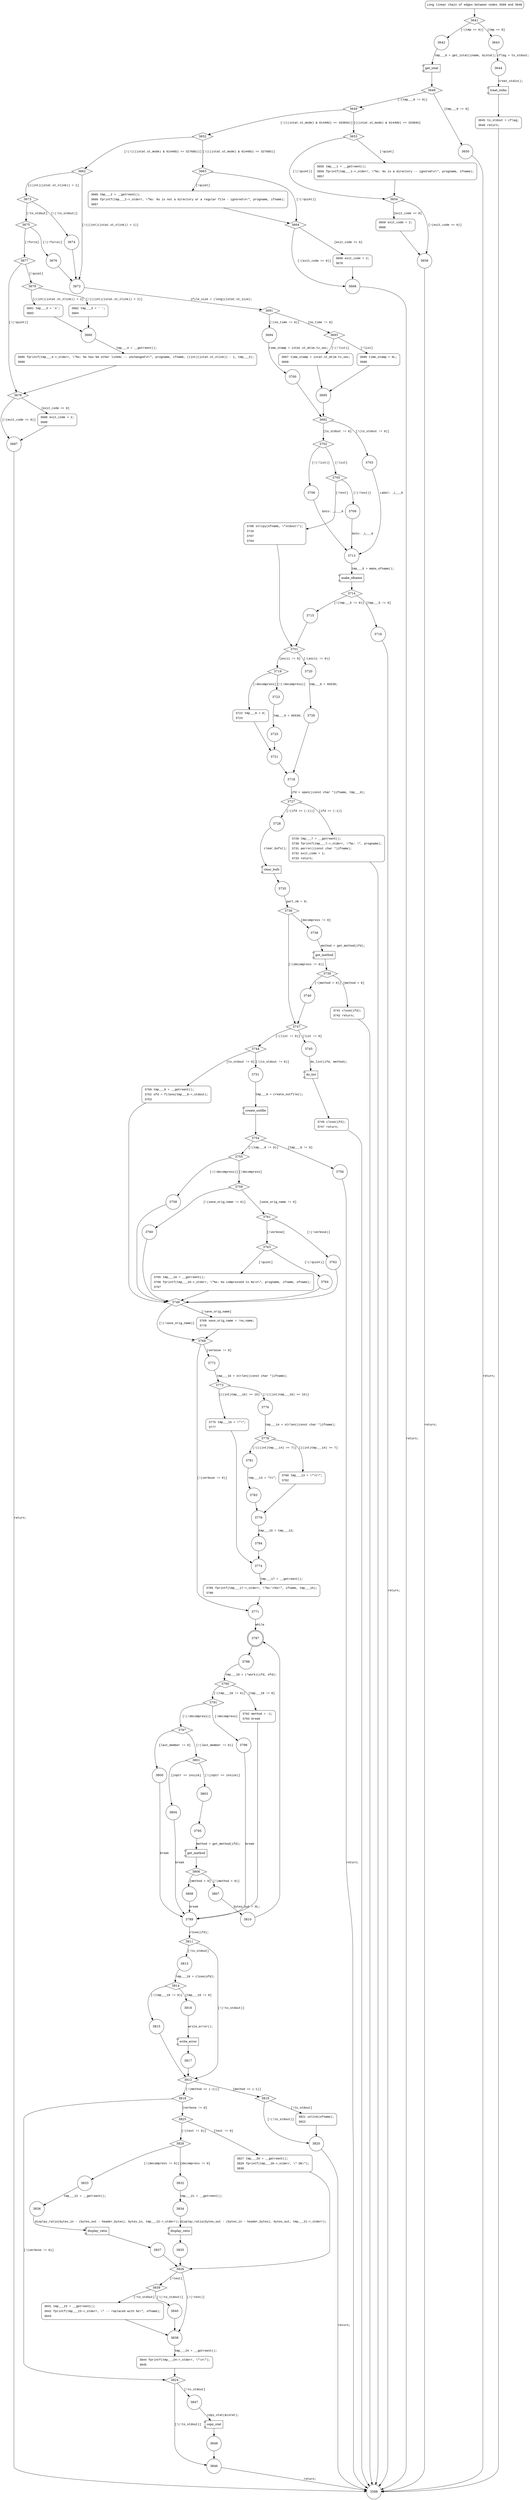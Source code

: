 digraph treat_file {
3641 [shape="diamond"]
3642 [shape="circle"]
3643 [shape="circle"]
3644 [shape="circle"]
3645 [shape="circle"]
3648 [shape="diamond"]
3649 [shape="diamond"]
3650 [shape="circle"]
3652 [shape="diamond"]
3653 [shape="diamond"]
3654 [shape="diamond"]
3655 [shape="circle"]
3658 [shape="circle"]
3659 [shape="circle"]
3588 [shape="circle"]
3662 [shape="diamond"]
3663 [shape="diamond"]
3664 [shape="diamond"]
3665 [shape="circle"]
3668 [shape="circle"]
3669 [shape="circle"]
3672 [shape="circle"]
3673 [shape="diamond"]
3674 [shape="circle"]
3675 [shape="diamond"]
3676 [shape="circle"]
3677 [shape="diamond"]
3678 [shape="diamond"]
3679 [shape="diamond"]
3682 [shape="circle"]
3681 [shape="circle"]
3680 [shape="circle"]
3685 [shape="circle"]
3687 [shape="circle"]
3688 [shape="circle"]
3691 [shape="diamond"]
3694 [shape="circle"]
3693 [shape="diamond"]
3697 [shape="circle"]
3696 [shape="circle"]
3695 [shape="circle"]
3692 [shape="diamond"]
3703 [shape="circle"]
3702 [shape="diamond"]
3706 [shape="circle"]
3705 [shape="diamond"]
3709 [shape="circle"]
3708 [shape="circle"]
3701 [shape="diamond"]
3720 [shape="circle"]
3719 [shape="diamond"]
3723 [shape="circle"]
3722 [shape="circle"]
3721 [shape="circle"]
3718 [shape="circle"]
3727 [shape="diamond"]
3728 [shape="circle"]
3729 [shape="circle"]
3735 [shape="circle"]
3736 [shape="diamond"]
3737 [shape="diamond"]
3738 [shape="circle"]
3739 [shape="diamond"]
3740 [shape="circle"]
3741 [shape="circle"]
3744 [shape="diamond"]
3745 [shape="circle"]
3746 [shape="circle"]
3751 [shape="circle"]
3750 [shape="circle"]
3749 [shape="diamond"]
3768 [shape="diamond"]
3769 [shape="circle"]
3771 [shape="circle"]
3772 [shape="circle"]
3773 [shape="diamond"]
3776 [shape="circle"]
3775 [shape="circle"]
3774 [shape="circle"]
3785 [shape="circle"]
3787 [shape="doublecircle"]
3788 [shape="circle"]
3790 [shape="diamond"]
3791 [shape="diamond"]
3792 [shape="circle"]
3789 [shape="circle"]
3811 [shape="diamond"]
3812 [shape="diamond"]
3813 [shape="circle"]
3814 [shape="diamond"]
3815 [shape="circle"]
3816 [shape="circle"]
3817 [shape="circle"]
3818 [shape="diamond"]
3819 [shape="diamond"]
3820 [shape="circle"]
3821 [shape="circle"]
3824 [shape="diamond"]
3825 [shape="diamond"]
3828 [shape="diamond"]
3827 [shape="circle"]
3826 [shape="diamond"]
3838 [shape="circle"]
3839 [shape="diamond"]
3840 [shape="circle"]
3841 [shape="circle"]
3844 [shape="circle"]
3846 [shape="circle"]
3847 [shape="circle"]
3848 [shape="circle"]
3833 [shape="circle"]
3832 [shape="circle"]
3834 [shape="circle"]
3835 [shape="circle"]
3836 [shape="circle"]
3837 [shape="circle"]
3797 [shape="diamond"]
3796 [shape="circle"]
3801 [shape="diamond"]
3800 [shape="circle"]
3803 [shape="circle"]
3804 [shape="circle"]
3795 [shape="circle"]
3806 [shape="diamond"]
3807 [shape="circle"]
3808 [shape="circle"]
3810 [shape="circle"]
3778 [shape="diamond"]
3781 [shape="circle"]
3780 [shape="circle"]
3779 [shape="circle"]
3784 [shape="circle"]
3783 [shape="circle"]
3754 [shape="diamond"]
3755 [shape="diamond"]
3756 [shape="circle"]
3758 [shape="circle"]
3759 [shape="diamond"]
3760 [shape="circle"]
3761 [shape="diamond"]
3762 [shape="circle"]
3763 [shape="diamond"]
3764 [shape="circle"]
3765 [shape="circle"]
3725 [shape="circle"]
3726 [shape="circle"]
3713 [shape="circle"]
3714 [shape="diamond"]
3715 [shape="circle"]
3716 [shape="circle"]
3700 [shape="circle"]
3589 [style="filled,bold" penwidth="1" fillcolor="white" fontname="Courier New" shape="Mrecord" label="Long linear chain of edges between nodes 3589 and 3640"]
3589 -> 3641[label=""]
3645 [style="filled,bold" penwidth="1" fillcolor="white" fontname="Courier New" shape="Mrecord" label=<<table border="0" cellborder="0" cellpadding="3" bgcolor="white"><tr><td align="right">3645</td><td align="left">to_stdout = cflag;</td></tr><tr><td align="right">3646</td><td align="left">return;</td></tr></table>>]
3645 -> 3588[label=""]
3655 [style="filled,bold" penwidth="1" fillcolor="white" fontname="Courier New" shape="Mrecord" label=<<table border="0" cellborder="0" cellpadding="3" bgcolor="white"><tr><td align="right">3655</td><td align="left">tmp___1 = __getreent();</td></tr><tr><td align="right">3656</td><td align="left">fprintf(tmp___1-&gt;_stderr, \"%s: %s is a directory -- ignored\n\", progname, ifname);</td></tr><tr><td align="right">3657</td><td align="left"></td></tr></table>>]
3655 -> 3654[label=""]
3659 [style="filled,bold" penwidth="1" fillcolor="white" fontname="Courier New" shape="Mrecord" label=<<table border="0" cellborder="0" cellpadding="3" bgcolor="white"><tr><td align="right">3659</td><td align="left">exit_code = 2;</td></tr><tr><td align="right">3660</td><td align="left"></td></tr></table>>]
3659 -> 3658[label=""]
3665 [style="filled,bold" penwidth="1" fillcolor="white" fontname="Courier New" shape="Mrecord" label=<<table border="0" cellborder="0" cellpadding="3" bgcolor="white"><tr><td align="right">3665</td><td align="left">tmp___2 = __getreent();</td></tr><tr><td align="right">3666</td><td align="left">fprintf(tmp___2-&gt;_stderr, \"%s: %s is not a directory or a regular file - ignored\n\", progname, ifname);</td></tr><tr><td align="right">3667</td><td align="left"></td></tr></table>>]
3665 -> 3664[label=""]
3669 [style="filled,bold" penwidth="1" fillcolor="white" fontname="Courier New" shape="Mrecord" label=<<table border="0" cellborder="0" cellpadding="3" bgcolor="white"><tr><td align="right">3669</td><td align="left">exit_code = 2;</td></tr><tr><td align="right">3670</td><td align="left"></td></tr></table>>]
3669 -> 3668[label=""]
3681 [style="filled,bold" penwidth="1" fillcolor="white" fontname="Courier New" shape="Mrecord" label=<<table border="0" cellborder="0" cellpadding="3" bgcolor="white"><tr><td align="right">3681</td><td align="left">tmp___3 = 's';</td></tr><tr><td align="right">3683</td><td align="left"></td></tr></table>>]
3681 -> 3680[label=""]
3685 [style="filled,bold" penwidth="1" fillcolor="white" fontname="Courier New" shape="Mrecord" label=<<table border="0" cellborder="0" cellpadding="3" bgcolor="white"><tr><td align="right">3685</td><td align="left">fprintf(tmp___4-&gt;_stderr, \"%s: %s has %d other link%c -- unchanged\n\", progname, ifname, ((int)(istat.st_nlink)) - 1, tmp___3);</td></tr><tr><td align="right">3686</td><td align="left"></td></tr></table>>]
3685 -> 3678[label=""]
3688 [style="filled,bold" penwidth="1" fillcolor="white" fontname="Courier New" shape="Mrecord" label=<<table border="0" cellborder="0" cellpadding="3" bgcolor="white"><tr><td align="right">3688</td><td align="left">exit_code = 2;</td></tr><tr><td align="right">3689</td><td align="left"></td></tr></table>>]
3688 -> 3687[label=""]
3682 [style="filled,bold" penwidth="1" fillcolor="white" fontname="Courier New" shape="Mrecord" label=<<table border="0" cellborder="0" cellpadding="3" bgcolor="white"><tr><td align="right">3682</td><td align="left">tmp___3 = ' ';</td></tr><tr><td align="right">3684</td><td align="left"></td></tr></table>>]
3682 -> 3680[label=""]
3696 [style="filled,bold" penwidth="1" fillcolor="white" fontname="Courier New" shape="Mrecord" label=<<table border="0" cellborder="0" cellpadding="3" bgcolor="white"><tr><td align="right">3696</td><td align="left">time_stamp = 0L;</td></tr><tr><td align="right">3698</td><td align="left"></td></tr></table>>]
3696 -> 3695[label=""]
3708 [style="filled,bold" penwidth="1" fillcolor="white" fontname="Courier New" shape="Mrecord" label=<<table border="0" cellborder="0" cellpadding="3" bgcolor="white"><tr><td align="right">3708</td><td align="left">strcpy(ofname, \"stdout\");</td></tr><tr><td align="right">3710</td><td align="left"></td></tr><tr><td align="right">3707</td><td align="left"></td></tr><tr><td align="right">3704</td><td align="left"></td></tr></table>>]
3708 -> 3701[label=""]
3722 [style="filled,bold" penwidth="1" fillcolor="white" fontname="Courier New" shape="Mrecord" label=<<table border="0" cellborder="0" cellpadding="3" bgcolor="white"><tr><td align="right">3722</td><td align="left">tmp___6 = 0;</td></tr><tr><td align="right">3724</td><td align="left"></td></tr></table>>]
3722 -> 3721[label=""]
3729 [style="filled,bold" penwidth="1" fillcolor="white" fontname="Courier New" shape="Mrecord" label=<<table border="0" cellborder="0" cellpadding="3" bgcolor="white"><tr><td align="right">3729</td><td align="left">tmp___7 = __getreent();</td></tr><tr><td align="right">3730</td><td align="left">fprintf(tmp___7-&gt;_stderr, \"%s: \", progname);</td></tr><tr><td align="right">3731</td><td align="left">perror((const char *)ifname);</td></tr><tr><td align="right">3732</td><td align="left">exit_code = 1;</td></tr><tr><td align="right">3733</td><td align="left">return;</td></tr></table>>]
3729 -> 3588[label=""]
3741 [style="filled,bold" penwidth="1" fillcolor="white" fontname="Courier New" shape="Mrecord" label=<<table border="0" cellborder="0" cellpadding="3" bgcolor="white"><tr><td align="right">3741</td><td align="left">close(ifd);</td></tr><tr><td align="right">3742</td><td align="left">return;</td></tr></table>>]
3741 -> 3588[label=""]
3746 [style="filled,bold" penwidth="1" fillcolor="white" fontname="Courier New" shape="Mrecord" label=<<table border="0" cellborder="0" cellpadding="3" bgcolor="white"><tr><td align="right">3746</td><td align="left">close(ifd);</td></tr><tr><td align="right">3747</td><td align="left">return;</td></tr></table>>]
3746 -> 3588[label=""]
3750 [style="filled,bold" penwidth="1" fillcolor="white" fontname="Courier New" shape="Mrecord" label=<<table border="0" cellborder="0" cellpadding="3" bgcolor="white"><tr><td align="right">3750</td><td align="left">tmp___8 = __getreent();</td></tr><tr><td align="right">3752</td><td align="left">ofd = fileno(tmp___8-&gt;_stdout);</td></tr><tr><td align="right">3753</td><td align="left"></td></tr></table>>]
3750 -> 3749[label=""]
3769 [style="filled,bold" penwidth="1" fillcolor="white" fontname="Courier New" shape="Mrecord" label=<<table border="0" cellborder="0" cellpadding="3" bgcolor="white"><tr><td align="right">3769</td><td align="left">save_orig_name = !no_name;</td></tr><tr><td align="right">3770</td><td align="left"></td></tr></table>>]
3769 -> 3768[label=""]
3775 [style="filled,bold" penwidth="1" fillcolor="white" fontname="Courier New" shape="Mrecord" label=<<table border="0" cellborder="0" cellpadding="3" bgcolor="white"><tr><td align="right">3775</td><td align="left">tmp___15 = \"\";</td></tr><tr><td align="right">3777</td><td align="left"></td></tr></table>>]
3775 -> 3774[label=""]
3785 [style="filled,bold" penwidth="1" fillcolor="white" fontname="Courier New" shape="Mrecord" label=<<table border="0" cellborder="0" cellpadding="3" bgcolor="white"><tr><td align="right">3785</td><td align="left">fprintf(tmp___17-&gt;_stderr, \"%s:\t%s\", ifname, tmp___15);</td></tr><tr><td align="right">3786</td><td align="left"></td></tr></table>>]
3785 -> 3771[label=""]
3792 [style="filled,bold" penwidth="1" fillcolor="white" fontname="Courier New" shape="Mrecord" label=<<table border="0" cellborder="0" cellpadding="3" bgcolor="white"><tr><td align="right">3792</td><td align="left">method = -1;</td></tr><tr><td align="right">3793</td><td align="left">break</td></tr></table>>]
3792 -> 3789[label=""]
3821 [style="filled,bold" penwidth="1" fillcolor="white" fontname="Courier New" shape="Mrecord" label=<<table border="0" cellborder="0" cellpadding="3" bgcolor="white"><tr><td align="right">3821</td><td align="left">unlink(ofname);</td></tr><tr><td align="right">3822</td><td align="left"></td></tr></table>>]
3821 -> 3820[label=""]
3827 [style="filled,bold" penwidth="1" fillcolor="white" fontname="Courier New" shape="Mrecord" label=<<table border="0" cellborder="0" cellpadding="3" bgcolor="white"><tr><td align="right">3827</td><td align="left">tmp___20 = __getreent();</td></tr><tr><td align="right">3829</td><td align="left">fprintf(tmp___20-&gt;_stderr, \" OK\");</td></tr><tr><td align="right">3830</td><td align="left"></td></tr></table>>]
3827 -> 3826[label=""]
3841 [style="filled,bold" penwidth="1" fillcolor="white" fontname="Courier New" shape="Mrecord" label=<<table border="0" cellborder="0" cellpadding="3" bgcolor="white"><tr><td align="right">3841</td><td align="left">tmp___23 = __getreent();</td></tr><tr><td align="right">3842</td><td align="left">fprintf(tmp___23-&gt;_stderr, \" -- replaced with %s\", ofname);</td></tr><tr><td align="right">3843</td><td align="left"></td></tr></table>>]
3841 -> 3838[label=""]
3844 [style="filled,bold" penwidth="1" fillcolor="white" fontname="Courier New" shape="Mrecord" label=<<table border="0" cellborder="0" cellpadding="3" bgcolor="white"><tr><td align="right">3844</td><td align="left">fprintf(tmp___24-&gt;_stderr, \"\n\");</td></tr><tr><td align="right">3845</td><td align="left"></td></tr></table>>]
3844 -> 3824[label=""]
3780 [style="filled,bold" penwidth="1" fillcolor="white" fontname="Courier New" shape="Mrecord" label=<<table border="0" cellborder="0" cellpadding="3" bgcolor="white"><tr><td align="right">3780</td><td align="left">tmp___13 = \"\t\";</td></tr><tr><td align="right">3782</td><td align="left"></td></tr></table>>]
3780 -> 3779[label=""]
3765 [style="filled,bold" penwidth="1" fillcolor="white" fontname="Courier New" shape="Mrecord" label=<<table border="0" cellborder="0" cellpadding="3" bgcolor="white"><tr><td align="right">3765</td><td align="left">tmp___10 = __getreent();</td></tr><tr><td align="right">3766</td><td align="left">fprintf(tmp___10-&gt;_stderr, \"%s: %s compressed to %s\n\", progname, ifname, ofname);</td></tr><tr><td align="right">3767</td><td align="left"></td></tr></table>>]
3765 -> 3749[label=""]
3697 [style="filled,bold" penwidth="1" fillcolor="white" fontname="Courier New" shape="Mrecord" label=<<table border="0" cellborder="0" cellpadding="3" bgcolor="white"><tr><td align="right">3697</td><td align="left">time_stamp = istat.st_mtim.tv_sec;</td></tr><tr><td align="right">3699</td><td align="left"></td></tr></table>>]
3697 -> 3695[label=""]
3641 -> 3642 [label="[!(tmp == 0)]" fontname="Courier New"]
3641 -> 3643 [label="[tmp == 0]" fontname="Courier New"]
100239 [shape="component" label="treat_stdin"]
3644 -> 100239 [label="treat_stdin();" fontname="Courier New"]
100239 -> 3645 [label="" fontname="Courier New"]
100240 [shape="component" label="get_istat"]
3642 -> 100240 [label="tmp___0 = get_istat(iname, &istat);" fontname="Courier New"]
100240 -> 3648 [label="" fontname="Courier New"]
3648 -> 3649 [label="[!(tmp___0 != 0)]" fontname="Courier New"]
3648 -> 3650 [label="[tmp___0 != 0]" fontname="Courier New"]
3649 -> 3652 [label="[!(((istat.st_mode) & 61440U) == 16384U)]" fontname="Courier New"]
3649 -> 3653 [label="[((istat.st_mode) & 61440U) == 16384U]" fontname="Courier New"]
3653 -> 3654 [label="[!(!quiet)]" fontname="Courier New"]
3653 -> 3655 [label="[!quiet]" fontname="Courier New"]
3654 -> 3658 [label="[!(exit_code == 0)]" fontname="Courier New"]
3654 -> 3659 [label="[exit_code == 0]" fontname="Courier New"]
3658 -> 3588 [label="return;" fontname="Courier New"]
3652 -> 3662 [label="[!(!(((istat.st_mode) & 61440U) == 32768U))]" fontname="Courier New"]
3652 -> 3663 [label="[!(((istat.st_mode) & 61440U) == 32768U)]" fontname="Courier New"]
3663 -> 3664 [label="[!(!quiet)]" fontname="Courier New"]
3663 -> 3665 [label="[!quiet]" fontname="Courier New"]
3664 -> 3668 [label="[!(exit_code == 0)]" fontname="Courier New"]
3664 -> 3669 [label="[exit_code == 0]" fontname="Courier New"]
3668 -> 3588 [label="return;" fontname="Courier New"]
3662 -> 3672 [label="[!(((int)(istat.st_nlink)) > 1)]" fontname="Courier New"]
3662 -> 3673 [label="[((int)(istat.st_nlink)) > 1]" fontname="Courier New"]
3673 -> 3674 [label="[!(!to_stdout)]" fontname="Courier New"]
3673 -> 3675 [label="[!to_stdout]" fontname="Courier New"]
3675 -> 3676 [label="[!(!force)]" fontname="Courier New"]
3675 -> 3677 [label="[!force]" fontname="Courier New"]
3677 -> 3678 [label="[!(!quiet)]" fontname="Courier New"]
3677 -> 3679 [label="[!quiet]" fontname="Courier New"]
3679 -> 3682 [label="[!(((int)(istat.st_nlink)) > 2)]" fontname="Courier New"]
3679 -> 3681 [label="[((int)(istat.st_nlink)) > 2]" fontname="Courier New"]
3680 -> 3685 [label="tmp___4 = __getreent();" fontname="Courier New"]
3678 -> 3687 [label="[!(exit_code == 0)]" fontname="Courier New"]
3678 -> 3688 [label="[exit_code == 0]" fontname="Courier New"]
3687 -> 3588 [label="return;" fontname="Courier New"]
3676 -> 3672 [label="" fontname="Courier New"]
3672 -> 3691 [label="ifile_size = (long)(istat.st_size);" fontname="Courier New"]
3691 -> 3694 [label="[!(no_time != 0)]" fontname="Courier New"]
3691 -> 3693 [label="[no_time != 0]" fontname="Courier New"]
3693 -> 3697 [label="[!(!list)]" fontname="Courier New"]
3693 -> 3696 [label="[!list]" fontname="Courier New"]
3695 -> 3692 [label="" fontname="Courier New"]
3692 -> 3703 [label="[!(to_stdout != 0)]" fontname="Courier New"]
3692 -> 3702 [label="[to_stdout != 0]" fontname="Courier New"]
3702 -> 3706 [label="[!(!list)]" fontname="Courier New"]
3702 -> 3705 [label="[!list]" fontname="Courier New"]
3705 -> 3709 [label="[!(!test)]" fontname="Courier New"]
3705 -> 3708 [label="[!test]" fontname="Courier New"]
3701 -> 3720 [label="[!(ascii != 0)]" fontname="Courier New"]
3701 -> 3719 [label="[ascii != 0]" fontname="Courier New"]
3719 -> 3723 [label="[!(!decompress)]" fontname="Courier New"]
3719 -> 3722 [label="[!decompress]" fontname="Courier New"]
3721 -> 3718 [label="" fontname="Courier New"]
3718 -> 3727 [label="ifd = open((const char *)ifname, tmp___6);" fontname="Courier New"]
3727 -> 3728 [label="[!(ifd == (-1))]" fontname="Courier New"]
3727 -> 3729 [label="[ifd == (-1)]" fontname="Courier New"]
100241 [shape="component" label="clear_bufs"]
3728 -> 100241 [label="clear_bufs();" fontname="Courier New"]
100241 -> 3735 [label="" fontname="Courier New"]
3736 -> 3737 [label="[!(decompress != 0)]" fontname="Courier New"]
3736 -> 3738 [label="[decompress != 0]" fontname="Courier New"]
100242 [shape="component" label="get_method"]
3738 -> 100242 [label="method = get_method(ifd);" fontname="Courier New"]
100242 -> 3739 [label="" fontname="Courier New"]
3739 -> 3740 [label="[!(method < 0)]" fontname="Courier New"]
3739 -> 3741 [label="[method < 0]" fontname="Courier New"]
3740 -> 3737 [label="" fontname="Courier New"]
3737 -> 3744 [label="[!(list != 0)]" fontname="Courier New"]
3737 -> 3745 [label="[list != 0]" fontname="Courier New"]
100243 [shape="component" label="do_list"]
3745 -> 100243 [label="do_list(ifd, method);" fontname="Courier New"]
100243 -> 3746 [label="" fontname="Courier New"]
3744 -> 3751 [label="[!(to_stdout != 0)]" fontname="Courier New"]
3744 -> 3750 [label="[to_stdout != 0]" fontname="Courier New"]
3749 -> 3768 [label="[!(!save_orig_name)]" fontname="Courier New"]
3749 -> 3769 [label="[!save_orig_name]" fontname="Courier New"]
3768 -> 3771 [label="[!(verbose != 0)]" fontname="Courier New"]
3768 -> 3772 [label="[verbose != 0]" fontname="Courier New"]
3773 -> 3776 [label="[!(((int)tmp___16) >= 15)]" fontname="Courier New"]
3773 -> 3775 [label="[((int)tmp___16) >= 15]" fontname="Courier New"]
3774 -> 3785 [label="tmp___17 = __getreent();" fontname="Courier New"]
3771 -> 3787 [label="while" fontname="Courier New"]
3787 -> 3788 [label="" fontname="Courier New"]
3790 -> 3791 [label="[!(tmp___18 != 0)]" fontname="Courier New"]
3790 -> 3792 [label="[tmp___18 != 0]" fontname="Courier New"]
3789 -> 3811 [label="close(ifd);" fontname="Courier New"]
3811 -> 3812 [label="[!(!to_stdout)]" fontname="Courier New"]
3811 -> 3813 [label="[!to_stdout]" fontname="Courier New"]
3814 -> 3815 [label="[!(tmp___19 != 0)]" fontname="Courier New"]
3814 -> 3816 [label="[tmp___19 != 0]" fontname="Courier New"]
100244 [shape="component" label="write_error"]
3816 -> 100244 [label="write_error();" fontname="Courier New"]
100244 -> 3817 [label="" fontname="Courier New"]
3812 -> 3818 [label="[!(method == (-1))]" fontname="Courier New"]
3812 -> 3819 [label="[method == (-1)]" fontname="Courier New"]
3819 -> 3820 [label="[!(!to_stdout)]" fontname="Courier New"]
3819 -> 3821 [label="[!to_stdout]" fontname="Courier New"]
3820 -> 3588 [label="return;" fontname="Courier New"]
3818 -> 3824 [label="[!(verbose != 0)]" fontname="Courier New"]
3818 -> 3825 [label="[verbose != 0]" fontname="Courier New"]
3825 -> 3828 [label="[!(test != 0)]" fontname="Courier New"]
3825 -> 3827 [label="[test != 0]" fontname="Courier New"]
3826 -> 3838 [label="[!(!test)]" fontname="Courier New"]
3826 -> 3839 [label="[!test]" fontname="Courier New"]
3839 -> 3840 [label="[!(!to_stdout)]" fontname="Courier New"]
3839 -> 3841 [label="[!to_stdout]" fontname="Courier New"]
3838 -> 3844 [label="tmp___24 = __getreent();" fontname="Courier New"]
3824 -> 3846 [label="[!(!to_stdout)]" fontname="Courier New"]
3824 -> 3847 [label="[!to_stdout]" fontname="Courier New"]
100245 [shape="component" label="copy_stat"]
3847 -> 100245 [label="copy_stat(&istat);" fontname="Courier New"]
100245 -> 3848 [label="" fontname="Courier New"]
3846 -> 3588 [label="return;" fontname="Courier New"]
3828 -> 3833 [label="[!(decompress != 0)]" fontname="Courier New"]
3828 -> 3832 [label="[decompress != 0]" fontname="Courier New"]
100246 [shape="component" label="display_ratio"]
3834 -> 100246 [label="display_ratio(bytes_out - (bytes_in - header_bytes), bytes_out, tmp___21->_stderr);" fontname="Courier New"]
100246 -> 3835 [label="" fontname="Courier New"]
3833 -> 3836 [label="tmp___22 = __getreent();" fontname="Courier New"]
100247 [shape="component" label="display_ratio"]
3836 -> 100247 [label="display_ratio(bytes_in - (bytes_out - header_bytes), bytes_in, tmp___22->_stderr);" fontname="Courier New"]
100247 -> 3837 [label="" fontname="Courier New"]
3815 -> 3812 [label="" fontname="Courier New"]
3791 -> 3797 [label="[!(!decompress)]" fontname="Courier New"]
3791 -> 3796 [label="[!decompress]" fontname="Courier New"]
3797 -> 3801 [label="[!(last_member != 0)]" fontname="Courier New"]
3797 -> 3800 [label="[last_member != 0]" fontname="Courier New"]
3801 -> 3803 [label="[!(inptr == insize)]" fontname="Courier New"]
3801 -> 3804 [label="[inptr == insize]" fontname="Courier New"]
3803 -> 3795 [label="" fontname="Courier New"]
100248 [shape="component" label="get_method"]
3795 -> 100248 [label="method = get_method(ifd);" fontname="Courier New"]
100248 -> 3806 [label="" fontname="Courier New"]
3806 -> 3807 [label="[!(method < 0)]" fontname="Courier New"]
3806 -> 3808 [label="[method < 0]" fontname="Courier New"]
3807 -> 3810 [label="bytes_out = 0L;" fontname="Courier New"]
3776 -> 3778 [label="tmp___14 = strlen((const char *)ifname);" fontname="Courier New"]
3778 -> 3781 [label="[!(((int)tmp___14) >= 7)]" fontname="Courier New"]
3778 -> 3780 [label="[((int)tmp___14) >= 7]" fontname="Courier New"]
3779 -> 3784 [label="tmp___15 = tmp___13;" fontname="Courier New"]
3781 -> 3783 [label="tmp___13 = \"\t\t\";" fontname="Courier New"]
100249 [shape="component" label="create_outfile"]
3751 -> 100249 [label="tmp___9 = create_outfile();" fontname="Courier New"]
100249 -> 3754 [label="" fontname="Courier New"]
3754 -> 3755 [label="[!(tmp___9 != 0)]" fontname="Courier New"]
3754 -> 3756 [label="[tmp___9 != 0]" fontname="Courier New"]
3755 -> 3758 [label="[!(!decompress)]" fontname="Courier New"]
3755 -> 3759 [label="[!decompress]" fontname="Courier New"]
3759 -> 3760 [label="[!(save_orig_name != 0)]" fontname="Courier New"]
3759 -> 3761 [label="[save_orig_name != 0]" fontname="Courier New"]
3761 -> 3762 [label="[!(!verbose)]" fontname="Courier New"]
3761 -> 3763 [label="[!verbose]" fontname="Courier New"]
3763 -> 3764 [label="[!(!quiet)]" fontname="Courier New"]
3763 -> 3765 [label="[!quiet]" fontname="Courier New"]
3764 -> 3749 [label="" fontname="Courier New"]
3760 -> 3749 [label="" fontname="Courier New"]
3723 -> 3725 [label="tmp___6 = 65536;" fontname="Courier New"]
3720 -> 3726 [label="tmp___6 = 65536;" fontname="Courier New"]
3709 -> 3713 [label="Goto: _L___0" fontname="Courier New"]
100250 [shape="component" label="make_ofname"]
3713 -> 100250 [label="tmp___5 = make_ofname();" fontname="Courier New"]
100250 -> 3714 [label="" fontname="Courier New"]
3714 -> 3715 [label="[!(tmp___5 != 0)]" fontname="Courier New"]
3714 -> 3716 [label="[tmp___5 != 0]" fontname="Courier New"]
3715 -> 3701 [label="" fontname="Courier New"]
3703 -> 3713 [label="Label: _L___0" fontname="Courier New"]
3694 -> 3700 [label="time_stamp = istat.st_mtim.tv_sec;" fontname="Courier New"]
3674 -> 3672 [label="" fontname="Courier New"]
3643 -> 3644 [label="cflag = to_stdout;" fontname="Courier New"]
3650 -> 3588 [label="return;" fontname="Courier New"]
3735 -> 3736 [label="part_nb = 0;" fontname="Courier New"]
3772 -> 3773 [label="tmp___16 = strlen((const char *)ifname);" fontname="Courier New"]
3788 -> 3790 [label="tmp___18 = (*work)(ifd, ofd);" fontname="Courier New"]
3813 -> 3814 [label="tmp___19 = close(ofd);" fontname="Courier New"]
3817 -> 3812 [label="" fontname="Courier New"]
3848 -> 3846 [label="" fontname="Courier New"]
3840 -> 3838 [label="" fontname="Courier New"]
3832 -> 3834 [label="tmp___21 = __getreent();" fontname="Courier New"]
3835 -> 3826 [label="" fontname="Courier New"]
3837 -> 3826 [label="" fontname="Courier New"]
3796 -> 3789 [label="break" fontname="Courier New"]
3800 -> 3789 [label="break" fontname="Courier New"]
3804 -> 3789 [label="break" fontname="Courier New"]
3808 -> 3789 [label="break" fontname="Courier New"]
3810 -> 3787 [label="" fontname="Courier New"]
3784 -> 3774 [label="" fontname="Courier New"]
3783 -> 3779 [label="" fontname="Courier New"]
3756 -> 3588 [label="return;" fontname="Courier New"]
3762 -> 3749 [label="" fontname="Courier New"]
3758 -> 3749 [label="" fontname="Courier New"]
3725 -> 3721 [label="" fontname="Courier New"]
3726 -> 3718 [label="" fontname="Courier New"]
3716 -> 3588 [label="return;" fontname="Courier New"]
3706 -> 3713 [label="Goto: _L___0" fontname="Courier New"]
3700 -> 3692 [label="" fontname="Courier New"]
}